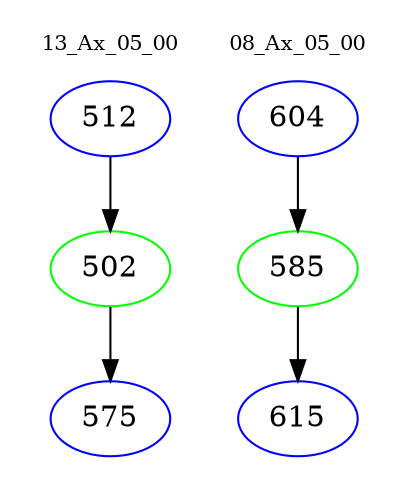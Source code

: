 digraph{
subgraph cluster_0 {
color = white
label = "13_Ax_05_00";
fontsize=10;
T0_512 [label="512", color="blue"]
T0_512 -> T0_502 [color="black"]
T0_502 [label="502", color="green"]
T0_502 -> T0_575 [color="black"]
T0_575 [label="575", color="blue"]
}
subgraph cluster_1 {
color = white
label = "08_Ax_05_00";
fontsize=10;
T1_604 [label="604", color="blue"]
T1_604 -> T1_585 [color="black"]
T1_585 [label="585", color="green"]
T1_585 -> T1_615 [color="black"]
T1_615 [label="615", color="blue"]
}
}

